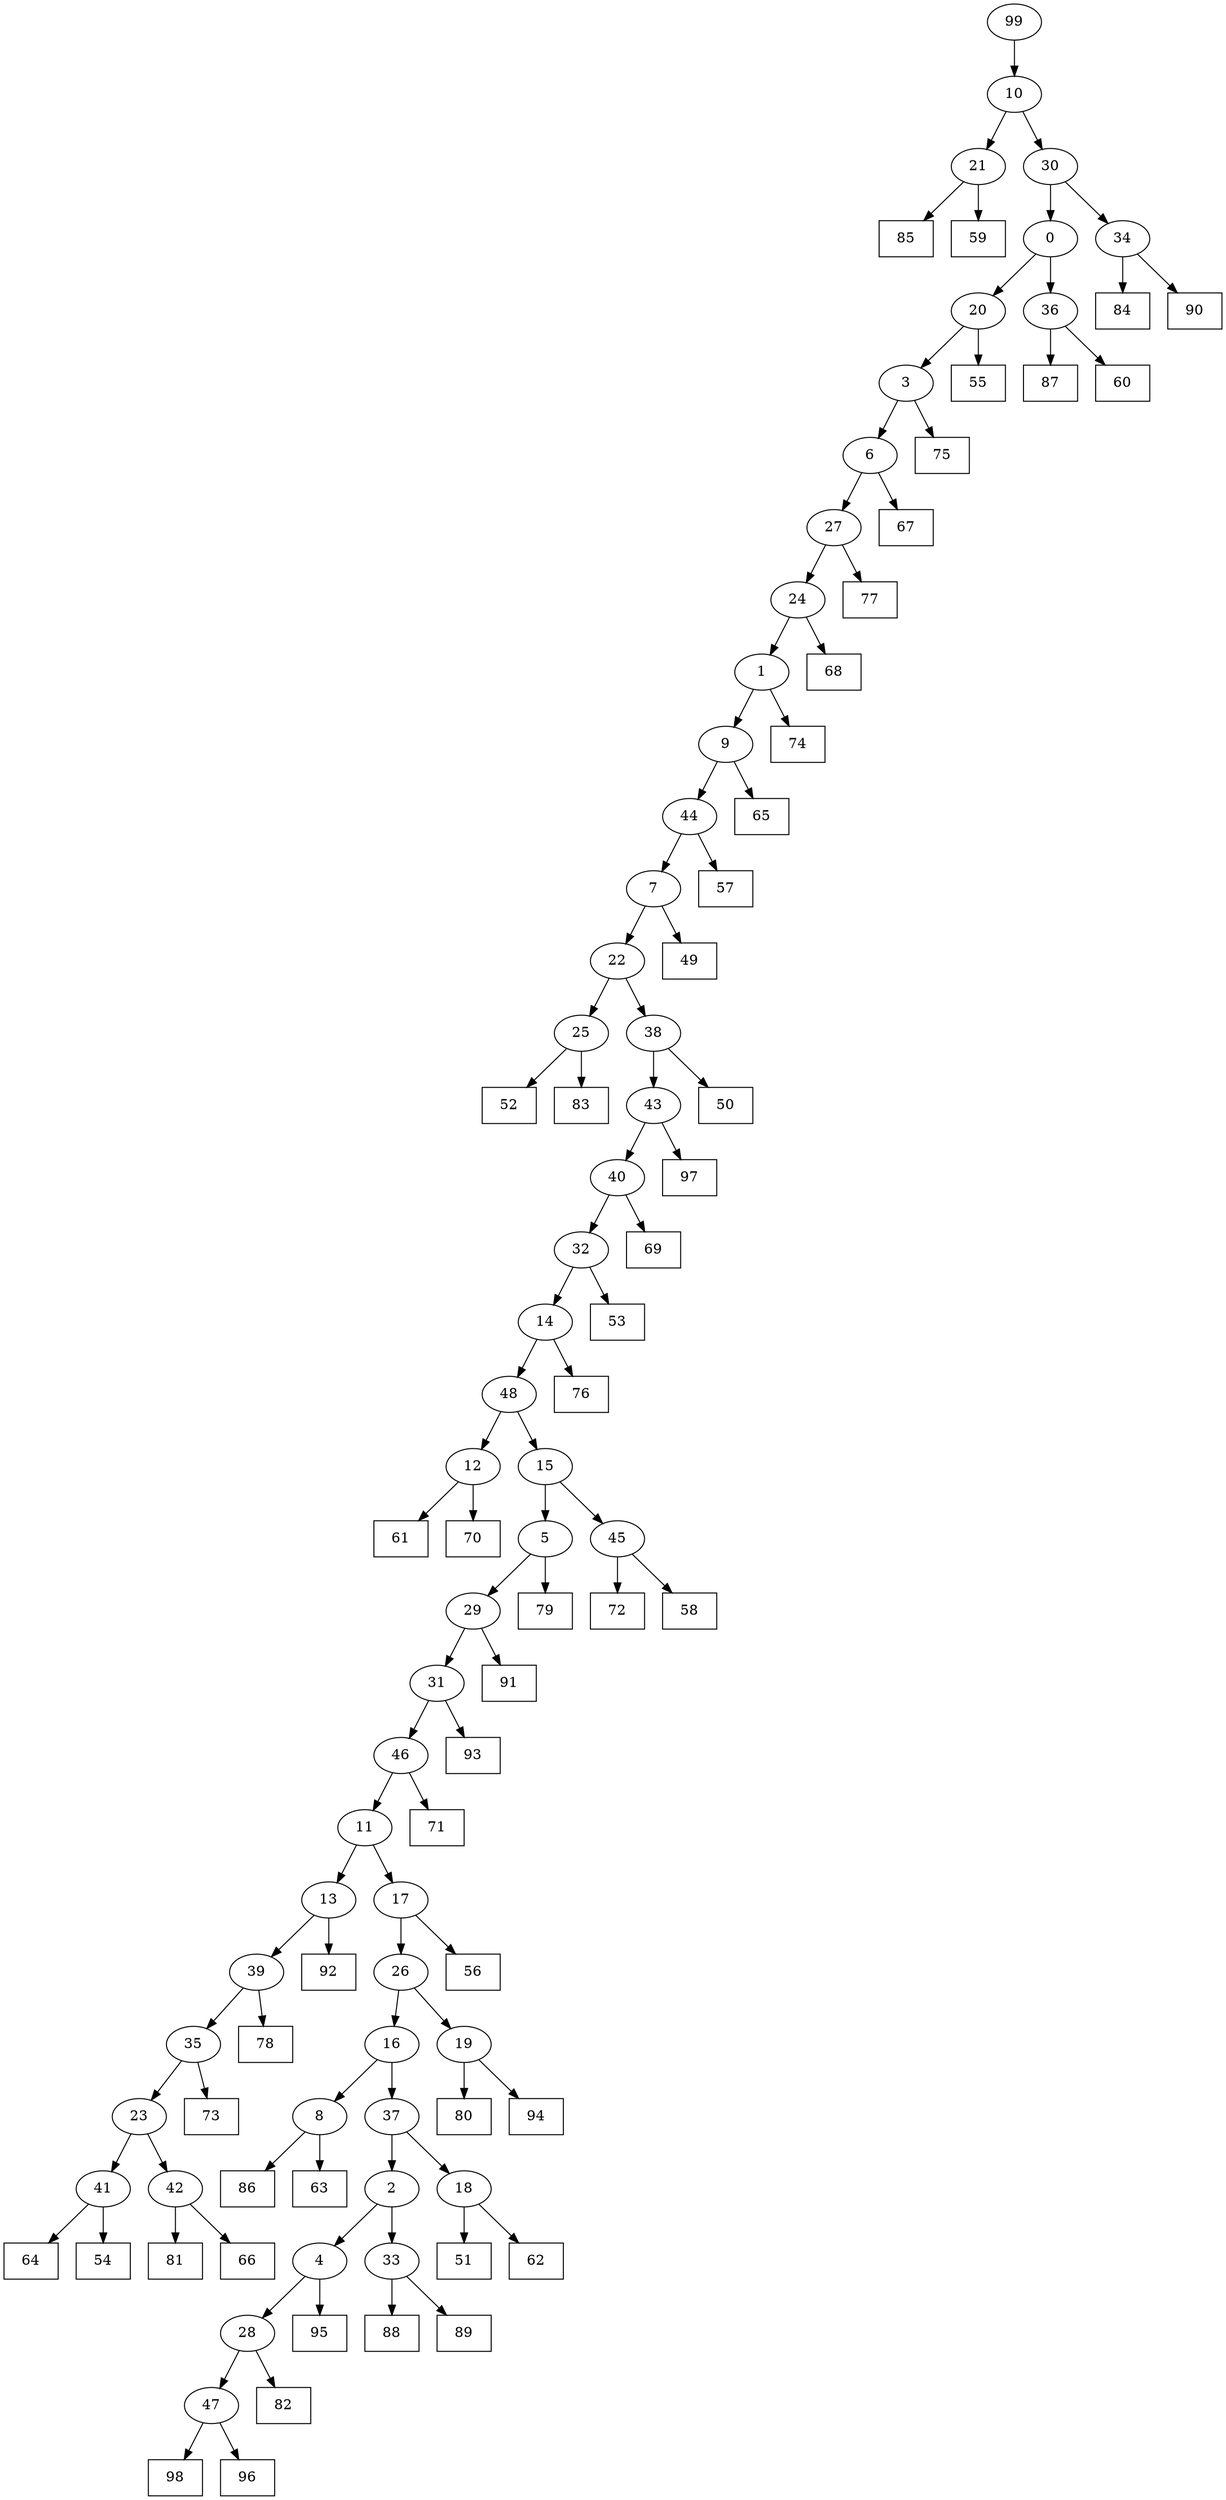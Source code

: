 digraph G {
0[label="0"];
1[label="1"];
2[label="2"];
3[label="3"];
4[label="4"];
5[label="5"];
6[label="6"];
7[label="7"];
8[label="8"];
9[label="9"];
10[label="10"];
11[label="11"];
12[label="12"];
13[label="13"];
14[label="14"];
15[label="15"];
16[label="16"];
17[label="17"];
18[label="18"];
19[label="19"];
20[label="20"];
21[label="21"];
22[label="22"];
23[label="23"];
24[label="24"];
25[label="25"];
26[label="26"];
27[label="27"];
28[label="28"];
29[label="29"];
30[label="30"];
31[label="31"];
32[label="32"];
33[label="33"];
34[label="34"];
35[label="35"];
36[label="36"];
37[label="37"];
38[label="38"];
39[label="39"];
40[label="40"];
41[label="41"];
42[label="42"];
43[label="43"];
44[label="44"];
45[label="45"];
46[label="46"];
47[label="47"];
48[label="48"];
49[shape=box,label="80"];
50[shape=box,label="91"];
51[shape=box,label="49"];
52[shape=box,label="86"];
53[shape=box,label="81"];
54[shape=box,label="94"];
55[shape=box,label="55"];
56[shape=box,label="51"];
57[shape=box,label="67"];
58[shape=box,label="87"];
59[shape=box,label="61"];
60[shape=box,label="70"];
61[shape=box,label="93"];
62[shape=box,label="98"];
63[shape=box,label="66"];
64[shape=box,label="68"];
65[shape=box,label="73"];
66[shape=box,label="96"];
67[shape=box,label="75"];
68[shape=box,label="88"];
69[shape=box,label="56"];
70[shape=box,label="84"];
71[shape=box,label="74"];
72[shape=box,label="85"];
73[shape=box,label="95"];
74[shape=box,label="79"];
75[shape=box,label="63"];
76[shape=box,label="64"];
77[shape=box,label="77"];
78[shape=box,label="50"];
79[shape=box,label="62"];
80[shape=box,label="72"];
81[shape=box,label="52"];
82[shape=box,label="58"];
83[shape=box,label="57"];
84[shape=box,label="83"];
85[shape=box,label="89"];
86[shape=box,label="53"];
87[shape=box,label="78"];
88[shape=box,label="59"];
89[shape=box,label="82"];
90[shape=box,label="92"];
91[shape=box,label="65"];
92[shape=box,label="71"];
93[shape=box,label="90"];
94[shape=box,label="97"];
95[shape=box,label="60"];
96[shape=box,label="54"];
97[shape=box,label="69"];
98[shape=box,label="76"];
99[label="99"];
40->97 ;
19->54 ;
36->58 ;
47->66 ;
30->0 ;
41->96 ;
32->86 ;
28->89 ;
12->59 ;
24->64 ;
44->7 ;
8->52 ;
22->38 ;
38->78 ;
7->51 ;
18->56 ;
41->76 ;
43->94 ;
29->50 ;
26->16 ;
22->25 ;
25->84 ;
23->42 ;
45->80 ;
9->44 ;
35->23 ;
16->8 ;
5->29 ;
5->74 ;
8->75 ;
20->55 ;
17->69 ;
38->43 ;
46->11 ;
37->2 ;
21->88 ;
48->12 ;
44->83 ;
28->47 ;
47->62 ;
11->13 ;
13->90 ;
34->70 ;
43->40 ;
40->32 ;
15->5 ;
33->68 ;
3->67 ;
48->15 ;
0->20 ;
27->24 ;
26->19 ;
19->49 ;
99->10 ;
9->91 ;
37->18 ;
18->79 ;
16->37 ;
4->73 ;
10->21 ;
21->72 ;
23->41 ;
11->17 ;
17->26 ;
12->60 ;
29->31 ;
31->61 ;
1->71 ;
31->46 ;
25->81 ;
15->45 ;
45->82 ;
34->93 ;
10->30 ;
30->34 ;
42->53 ;
14->48 ;
24->1 ;
1->9 ;
46->92 ;
39->35 ;
35->65 ;
20->3 ;
13->39 ;
39->87 ;
6->27 ;
3->6 ;
6->57 ;
2->4 ;
4->28 ;
42->63 ;
0->36 ;
36->95 ;
27->77 ;
32->14 ;
14->98 ;
7->22 ;
2->33 ;
33->85 ;
}

